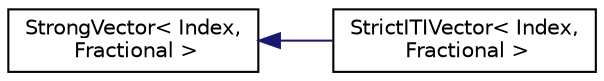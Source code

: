 digraph "Graphical Class Hierarchy"
{
 // LATEX_PDF_SIZE
  edge [fontname="Helvetica",fontsize="10",labelfontname="Helvetica",labelfontsize="10"];
  node [fontname="Helvetica",fontsize="10",shape=record];
  rankdir="LR";
  Node0 [label="StrongVector\< Index,\l Fractional \>",height=0.2,width=0.4,color="black", fillcolor="white", style="filled",URL="$classabsl_1_1_strong_vector.html",tooltip=" "];
  Node0 -> Node1 [dir="back",color="midnightblue",fontsize="10",style="solid",fontname="Helvetica"];
  Node1 [label="StrictITIVector\< Index,\l Fractional \>",height=0.2,width=0.4,color="black", fillcolor="white", style="filled",URL="$classoperations__research_1_1glop_1_1_strict_i_t_i_vector.html",tooltip=" "];
}
